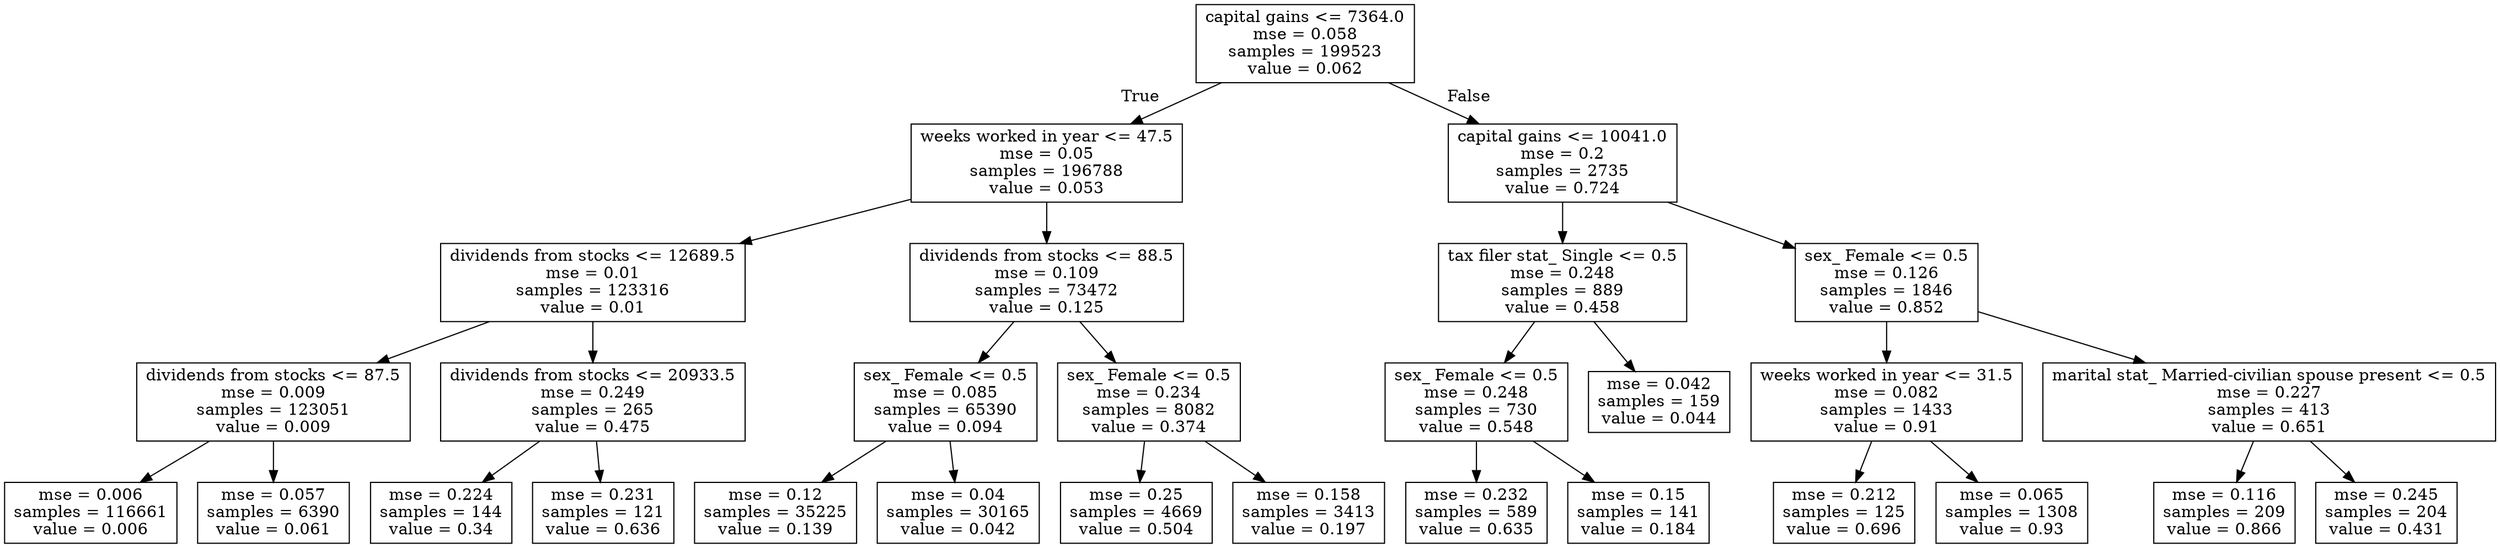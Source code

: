 digraph Tree {
node [shape=box] ;
0 [label="capital gains <= 7364.0\nmse = 0.058\nsamples = 199523\nvalue = 0.062"] ;
1 [label="weeks worked in year <= 47.5\nmse = 0.05\nsamples = 196788\nvalue = 0.053"] ;
0 -> 1 [labeldistance=2.5, labelangle=45, headlabel="True"] ;
2 [label="dividends from stocks <= 12689.5\nmse = 0.01\nsamples = 123316\nvalue = 0.01"] ;
1 -> 2 ;
3 [label="dividends from stocks <= 87.5\nmse = 0.009\nsamples = 123051\nvalue = 0.009"] ;
2 -> 3 ;
4 [label="mse = 0.006\nsamples = 116661\nvalue = 0.006"] ;
3 -> 4 ;
5 [label="mse = 0.057\nsamples = 6390\nvalue = 0.061"] ;
3 -> 5 ;
6 [label="dividends from stocks <= 20933.5\nmse = 0.249\nsamples = 265\nvalue = 0.475"] ;
2 -> 6 ;
7 [label="mse = 0.224\nsamples = 144\nvalue = 0.34"] ;
6 -> 7 ;
8 [label="mse = 0.231\nsamples = 121\nvalue = 0.636"] ;
6 -> 8 ;
9 [label="dividends from stocks <= 88.5\nmse = 0.109\nsamples = 73472\nvalue = 0.125"] ;
1 -> 9 ;
10 [label="sex_ Female <= 0.5\nmse = 0.085\nsamples = 65390\nvalue = 0.094"] ;
9 -> 10 ;
11 [label="mse = 0.12\nsamples = 35225\nvalue = 0.139"] ;
10 -> 11 ;
12 [label="mse = 0.04\nsamples = 30165\nvalue = 0.042"] ;
10 -> 12 ;
13 [label="sex_ Female <= 0.5\nmse = 0.234\nsamples = 8082\nvalue = 0.374"] ;
9 -> 13 ;
14 [label="mse = 0.25\nsamples = 4669\nvalue = 0.504"] ;
13 -> 14 ;
15 [label="mse = 0.158\nsamples = 3413\nvalue = 0.197"] ;
13 -> 15 ;
16 [label="capital gains <= 10041.0\nmse = 0.2\nsamples = 2735\nvalue = 0.724"] ;
0 -> 16 [labeldistance=2.5, labelangle=-45, headlabel="False"] ;
17 [label="tax filer stat_ Single <= 0.5\nmse = 0.248\nsamples = 889\nvalue = 0.458"] ;
16 -> 17 ;
18 [label="sex_ Female <= 0.5\nmse = 0.248\nsamples = 730\nvalue = 0.548"] ;
17 -> 18 ;
19 [label="mse = 0.232\nsamples = 589\nvalue = 0.635"] ;
18 -> 19 ;
20 [label="mse = 0.15\nsamples = 141\nvalue = 0.184"] ;
18 -> 20 ;
21 [label="mse = 0.042\nsamples = 159\nvalue = 0.044"] ;
17 -> 21 ;
22 [label="sex_ Female <= 0.5\nmse = 0.126\nsamples = 1846\nvalue = 0.852"] ;
16 -> 22 ;
23 [label="weeks worked in year <= 31.5\nmse = 0.082\nsamples = 1433\nvalue = 0.91"] ;
22 -> 23 ;
24 [label="mse = 0.212\nsamples = 125\nvalue = 0.696"] ;
23 -> 24 ;
25 [label="mse = 0.065\nsamples = 1308\nvalue = 0.93"] ;
23 -> 25 ;
26 [label="marital stat_ Married-civilian spouse present <= 0.5\nmse = 0.227\nsamples = 413\nvalue = 0.651"] ;
22 -> 26 ;
27 [label="mse = 0.116\nsamples = 209\nvalue = 0.866"] ;
26 -> 27 ;
28 [label="mse = 0.245\nsamples = 204\nvalue = 0.431"] ;
26 -> 28 ;
}